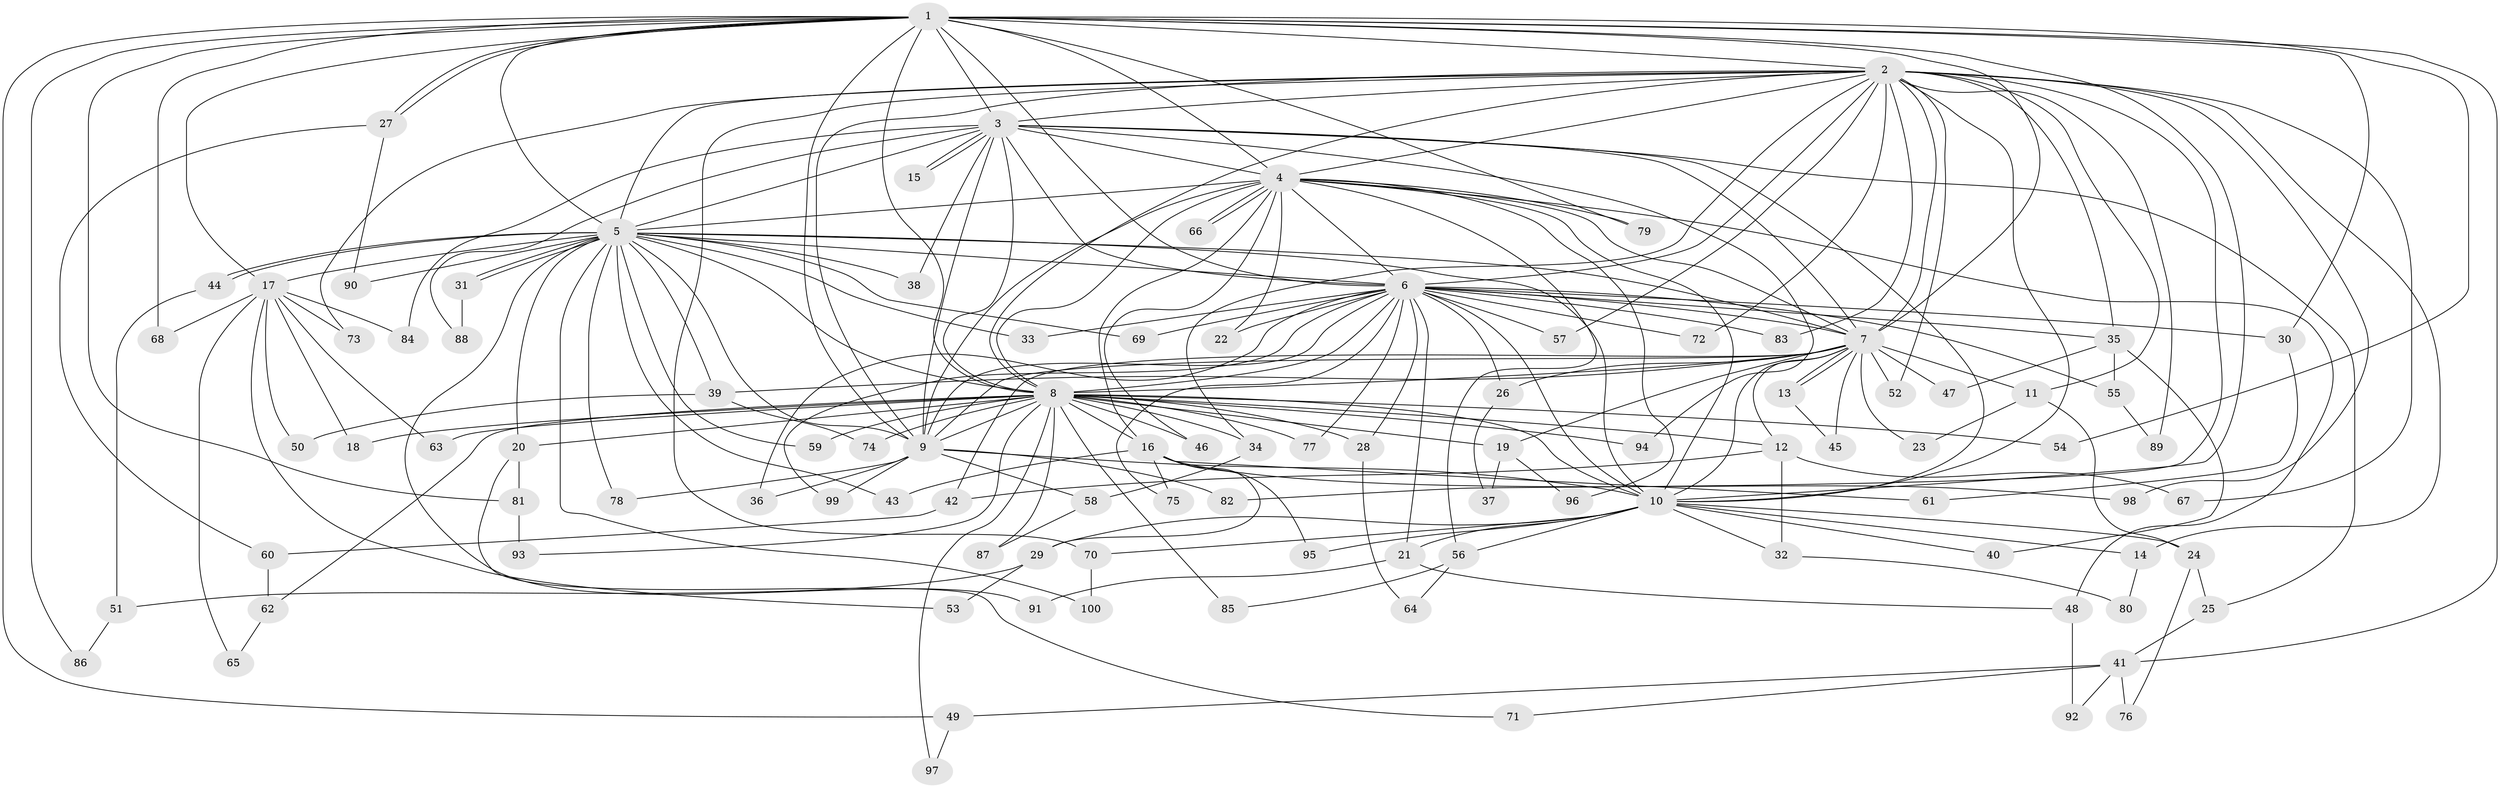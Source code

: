 // coarse degree distribution, {16: 0.02857142857142857, 18: 0.014285714285714285, 3: 0.2571428571428571, 5: 0.04285714285714286, 4: 0.08571428571428572, 10: 0.014285714285714285, 2: 0.38571428571428573, 14: 0.014285714285714285, 1: 0.04285714285714286, 17: 0.014285714285714285, 27: 0.014285714285714285, 9: 0.014285714285714285, 6: 0.014285714285714285, 21: 0.02857142857142857, 8: 0.014285714285714285, 23: 0.014285714285714285}
// Generated by graph-tools (version 1.1) at 2025/36/03/04/25 23:36:33]
// undirected, 100 vertices, 225 edges
graph export_dot {
  node [color=gray90,style=filled];
  1;
  2;
  3;
  4;
  5;
  6;
  7;
  8;
  9;
  10;
  11;
  12;
  13;
  14;
  15;
  16;
  17;
  18;
  19;
  20;
  21;
  22;
  23;
  24;
  25;
  26;
  27;
  28;
  29;
  30;
  31;
  32;
  33;
  34;
  35;
  36;
  37;
  38;
  39;
  40;
  41;
  42;
  43;
  44;
  45;
  46;
  47;
  48;
  49;
  50;
  51;
  52;
  53;
  54;
  55;
  56;
  57;
  58;
  59;
  60;
  61;
  62;
  63;
  64;
  65;
  66;
  67;
  68;
  69;
  70;
  71;
  72;
  73;
  74;
  75;
  76;
  77;
  78;
  79;
  80;
  81;
  82;
  83;
  84;
  85;
  86;
  87;
  88;
  89;
  90;
  91;
  92;
  93;
  94;
  95;
  96;
  97;
  98;
  99;
  100;
  1 -- 2;
  1 -- 3;
  1 -- 4;
  1 -- 5;
  1 -- 6;
  1 -- 7;
  1 -- 8;
  1 -- 9;
  1 -- 10;
  1 -- 17;
  1 -- 27;
  1 -- 27;
  1 -- 30;
  1 -- 41;
  1 -- 49;
  1 -- 54;
  1 -- 68;
  1 -- 79;
  1 -- 81;
  1 -- 86;
  2 -- 3;
  2 -- 4;
  2 -- 5;
  2 -- 6;
  2 -- 7;
  2 -- 8;
  2 -- 9;
  2 -- 10;
  2 -- 11;
  2 -- 14;
  2 -- 34;
  2 -- 35;
  2 -- 52;
  2 -- 57;
  2 -- 67;
  2 -- 70;
  2 -- 72;
  2 -- 73;
  2 -- 82;
  2 -- 83;
  2 -- 89;
  2 -- 98;
  3 -- 4;
  3 -- 5;
  3 -- 6;
  3 -- 7;
  3 -- 8;
  3 -- 9;
  3 -- 10;
  3 -- 15;
  3 -- 15;
  3 -- 25;
  3 -- 38;
  3 -- 84;
  3 -- 88;
  3 -- 94;
  4 -- 5;
  4 -- 6;
  4 -- 7;
  4 -- 8;
  4 -- 9;
  4 -- 10;
  4 -- 16;
  4 -- 22;
  4 -- 46;
  4 -- 48;
  4 -- 56;
  4 -- 66;
  4 -- 66;
  4 -- 79;
  4 -- 96;
  5 -- 6;
  5 -- 7;
  5 -- 8;
  5 -- 9;
  5 -- 10;
  5 -- 17;
  5 -- 20;
  5 -- 31;
  5 -- 31;
  5 -- 33;
  5 -- 38;
  5 -- 39;
  5 -- 43;
  5 -- 44;
  5 -- 44;
  5 -- 59;
  5 -- 69;
  5 -- 78;
  5 -- 90;
  5 -- 91;
  5 -- 100;
  6 -- 7;
  6 -- 8;
  6 -- 9;
  6 -- 10;
  6 -- 21;
  6 -- 22;
  6 -- 26;
  6 -- 28;
  6 -- 30;
  6 -- 33;
  6 -- 35;
  6 -- 36;
  6 -- 55;
  6 -- 57;
  6 -- 69;
  6 -- 72;
  6 -- 75;
  6 -- 77;
  6 -- 83;
  6 -- 99;
  7 -- 8;
  7 -- 9;
  7 -- 10;
  7 -- 11;
  7 -- 12;
  7 -- 13;
  7 -- 13;
  7 -- 19;
  7 -- 23;
  7 -- 26;
  7 -- 39;
  7 -- 42;
  7 -- 45;
  7 -- 47;
  7 -- 52;
  8 -- 9;
  8 -- 10;
  8 -- 12;
  8 -- 16;
  8 -- 18;
  8 -- 19;
  8 -- 20;
  8 -- 28;
  8 -- 34;
  8 -- 46;
  8 -- 54;
  8 -- 59;
  8 -- 62;
  8 -- 63;
  8 -- 74;
  8 -- 77;
  8 -- 85;
  8 -- 87;
  8 -- 93;
  8 -- 94;
  8 -- 97;
  9 -- 10;
  9 -- 36;
  9 -- 58;
  9 -- 78;
  9 -- 82;
  9 -- 99;
  10 -- 14;
  10 -- 21;
  10 -- 24;
  10 -- 29;
  10 -- 32;
  10 -- 40;
  10 -- 56;
  10 -- 70;
  10 -- 95;
  11 -- 23;
  11 -- 24;
  12 -- 32;
  12 -- 42;
  12 -- 67;
  13 -- 45;
  14 -- 80;
  16 -- 29;
  16 -- 43;
  16 -- 61;
  16 -- 75;
  16 -- 95;
  16 -- 98;
  17 -- 18;
  17 -- 50;
  17 -- 53;
  17 -- 63;
  17 -- 65;
  17 -- 68;
  17 -- 73;
  17 -- 84;
  19 -- 37;
  19 -- 96;
  20 -- 71;
  20 -- 81;
  21 -- 48;
  21 -- 91;
  24 -- 25;
  24 -- 76;
  25 -- 41;
  26 -- 37;
  27 -- 60;
  27 -- 90;
  28 -- 64;
  29 -- 51;
  29 -- 53;
  30 -- 61;
  31 -- 88;
  32 -- 80;
  34 -- 58;
  35 -- 40;
  35 -- 47;
  35 -- 55;
  39 -- 50;
  39 -- 74;
  41 -- 49;
  41 -- 71;
  41 -- 76;
  41 -- 92;
  42 -- 60;
  44 -- 51;
  48 -- 92;
  49 -- 97;
  51 -- 86;
  55 -- 89;
  56 -- 64;
  56 -- 85;
  58 -- 87;
  60 -- 62;
  62 -- 65;
  70 -- 100;
  81 -- 93;
}
